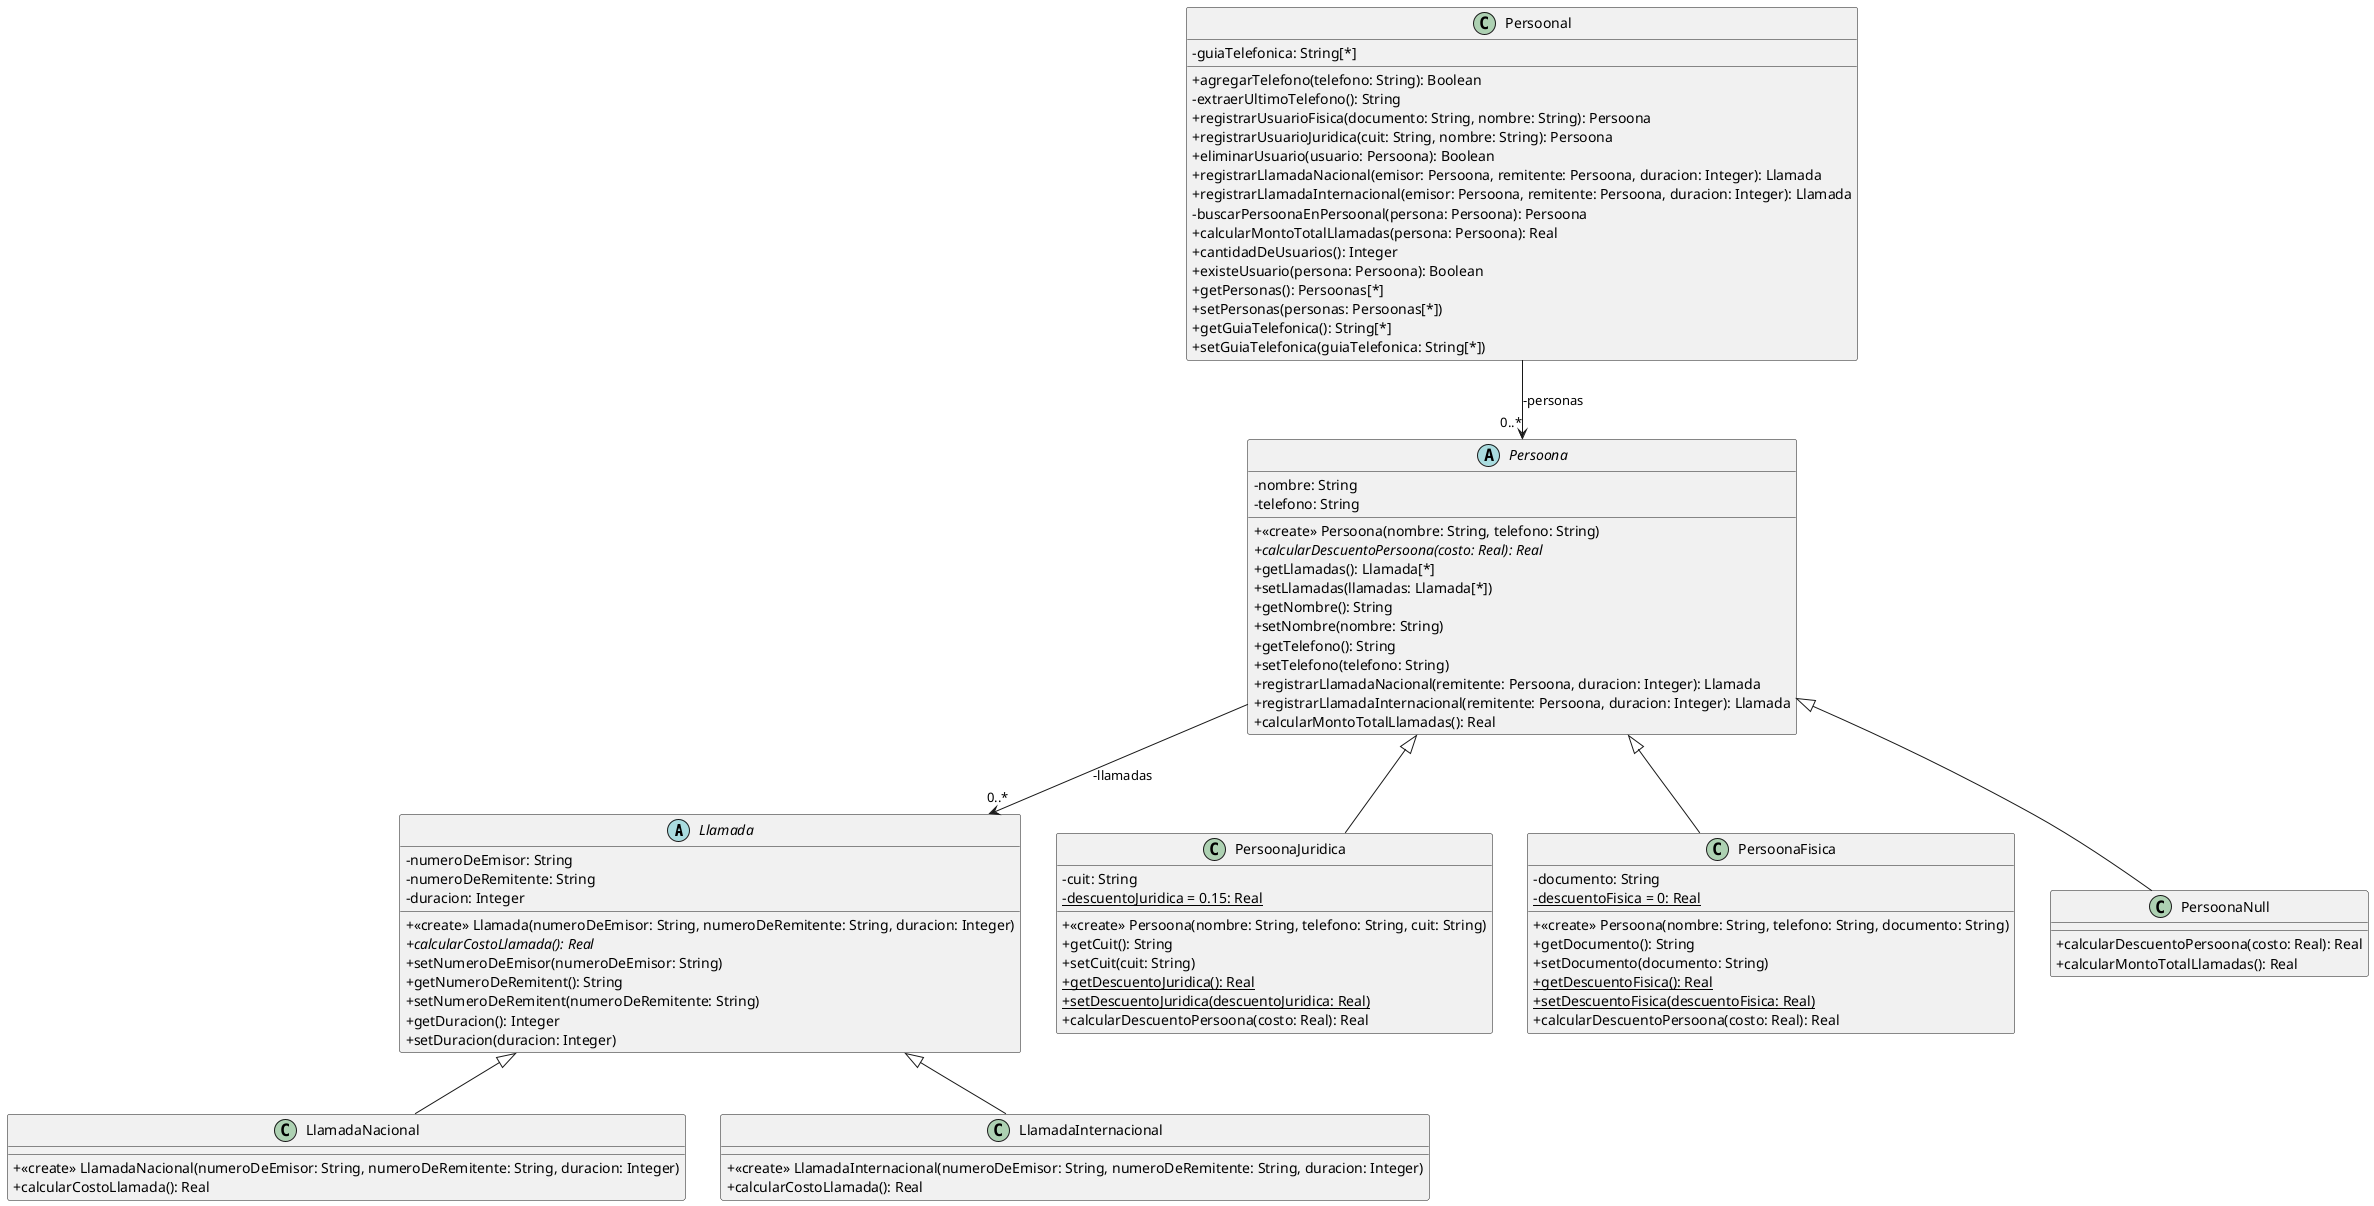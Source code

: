 /*
@startuml
skinparam classAttributeIconSize 0

abstract class Llamada {
-numeroDeEmisor: String
-numeroDeRemitente: String
-duracion: Integer
+<<create>> Llamada(numeroDeEmisor: String, numeroDeRemitente: String, duracion: Integer)
{abstract} +calcularCostoLlamada(): Real
+setNumeroDeEmisor(numeroDeEmisor: String)
+getNumeroDeRemitent(): String
+setNumeroDeRemitent(numeroDeRemitente: String)
+getDuracion(): Integer
+setDuracion(duracion: Integer)
}

class LlamadaNacional extends Llamada {
+<<create>> LlamadaNacional(numeroDeEmisor: String, numeroDeRemitente: String, duracion: Integer)
+calcularCostoLlamada(): Real
}

class LlamadaInternacional extends Llamada {
+<<create>> LlamadaInternacional(numeroDeEmisor: String, numeroDeRemitente: String, duracion: Integer)
+calcularCostoLlamada(): Real
}

abstract class Persoona {
-nombre: String
-telefono: String
+<<create>> Persoona(nombre: String, telefono: String)
{abstract} +calcularDescuentoPersoona(costo: Real): Real
+getLlamadas(): Llamada[*]
+setLlamadas(llamadas: Llamada[*])
+getNombre(): String
+setNombre(nombre: String)
+getTelefono(): String
+setTelefono(telefono: String) 
+registrarLlamadaNacional(remitente: Persoona, duracion: Integer): Llamada
+registrarLlamadaInternacional(remitente: Persoona, duracion: Integer): Llamada
+calcularMontoTotalLlamadas(): Real
}

class PersoonaJuridica extends Persoona {
-cuit: String
-{static} descuentoJuridica = 0.15: Real
+<<create>> Persoona(nombre: String, telefono: String, cuit: String)
+getCuit(): String
+setCuit(cuit: String)
{static} +getDescuentoJuridica(): Real
{static} +setDescuentoJuridica(descuentoJuridica: Real)
+calcularDescuentoPersoona(costo: Real): Real 
}

class PersoonaFisica extends Persoona {
-documento: String
{static} -descuentoFisica = 0: Real
+<<create>> Persoona(nombre: String, telefono: String, documento: String)
+getDocumento(): String
+setDocumento(documento: String)
{static} +getDescuentoFisica(): Real
{static} +setDescuentoFisica(descuentoFisica: Real)
+calcularDescuentoPersoona(costo: Real): Real 
}

class PersoonaNull extends Persoona {
+calcularDescuentoPersoona(costo: Real): Real 
+calcularMontoTotalLlamadas(): Real
}

class Persoonal {
-guiaTelefonica: String[*]

+agregarTelefono(telefono: String): Boolean
-extraerUltimoTelefono(): String
+registrarUsuarioFisica(documento: String, nombre: String): Persoona
+registrarUsuarioJuridica(cuit: String, nombre: String): Persoona
+eliminarUsuario(usuario: Persoona): Boolean
+registrarLlamadaNacional(emisor: Persoona, remitente: Persoona, duracion: Integer): Llamada
+registrarLlamadaInternacional(emisor: Persoona, remitente: Persoona, duracion: Integer): Llamada
-buscarPersoonaEnPersoonal(persona: Persoona): Persoona
+calcularMontoTotalLlamadas(persona: Persoona): Real
+cantidadDeUsuarios(): Integer
+existeUsuario(persona: Persoona): Boolean
+getPersonas(): Persoonas[*]
+setPersonas(personas: Persoonas[*])
+getGuiaTelefonica(): String[*]
+setGuiaTelefonica(guiaTelefonica: String[*])
}

Persoonal --> "0..*" Persoona : -personas
Persoona --> "0..*" Llamada: -llamadas
@enduml
*/